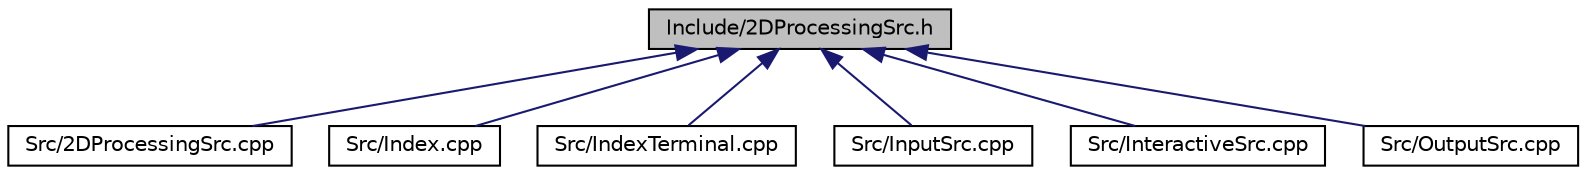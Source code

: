 digraph "Include/2DProcessingSrc.h"
{
  edge [fontname="Helvetica",fontsize="10",labelfontname="Helvetica",labelfontsize="10"];
  node [fontname="Helvetica",fontsize="10",shape=record];
  Node1 [label="Include/2DProcessingSrc.h",height=0.2,width=0.4,color="black", fillcolor="grey75", style="filled", fontcolor="black"];
  Node1 -> Node2 [dir="back",color="midnightblue",fontsize="10",style="solid"];
  Node2 [label="Src/2DProcessingSrc.cpp",height=0.2,width=0.4,color="black", fillcolor="white", style="filled",URL="$2DProcessingSrc_8cpp.html"];
  Node1 -> Node3 [dir="back",color="midnightblue",fontsize="10",style="solid"];
  Node3 [label="Src/Index.cpp",height=0.2,width=0.4,color="black", fillcolor="white", style="filled",URL="$Index_8cpp.html"];
  Node1 -> Node4 [dir="back",color="midnightblue",fontsize="10",style="solid"];
  Node4 [label="Src/IndexTerminal.cpp",height=0.2,width=0.4,color="black", fillcolor="white", style="filled",URL="$IndexTerminal_8cpp.html"];
  Node1 -> Node5 [dir="back",color="midnightblue",fontsize="10",style="solid"];
  Node5 [label="Src/InputSrc.cpp",height=0.2,width=0.4,color="black", fillcolor="white", style="filled",URL="$InputSrc_8cpp.html"];
  Node1 -> Node6 [dir="back",color="midnightblue",fontsize="10",style="solid"];
  Node6 [label="Src/InteractiveSrc.cpp",height=0.2,width=0.4,color="black", fillcolor="white", style="filled",URL="$InteractiveSrc_8cpp.html"];
  Node1 -> Node7 [dir="back",color="midnightblue",fontsize="10",style="solid"];
  Node7 [label="Src/OutputSrc.cpp",height=0.2,width=0.4,color="black", fillcolor="white", style="filled",URL="$OutputSrc_8cpp.html"];
}
